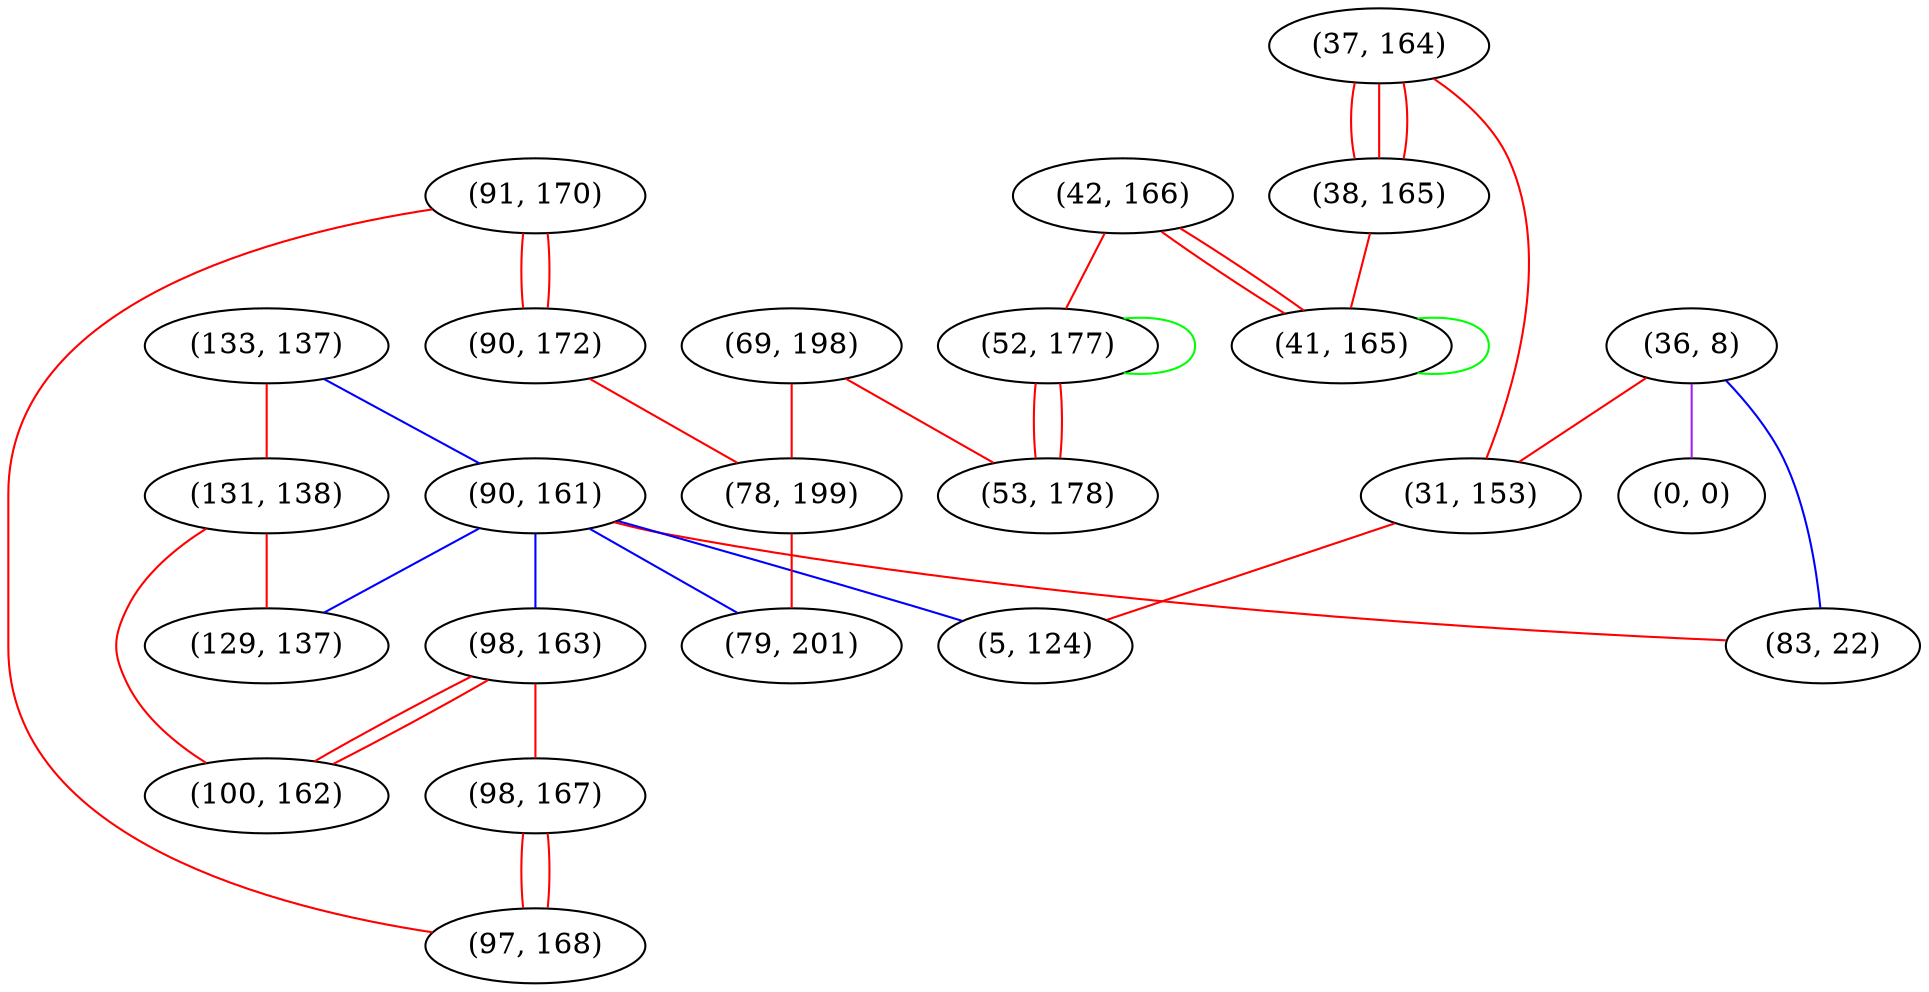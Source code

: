 graph "" {
"(133, 137)";
"(37, 164)";
"(90, 161)";
"(69, 198)";
"(42, 166)";
"(52, 177)";
"(38, 165)";
"(36, 8)";
"(131, 138)";
"(31, 153)";
"(0, 0)";
"(91, 170)";
"(98, 163)";
"(129, 137)";
"(83, 22)";
"(100, 162)";
"(53, 178)";
"(90, 172)";
"(98, 167)";
"(78, 199)";
"(97, 168)";
"(79, 201)";
"(41, 165)";
"(5, 124)";
"(133, 137)" -- "(131, 138)"  [color=red, key=0, weight=1];
"(133, 137)" -- "(90, 161)"  [color=blue, key=0, weight=3];
"(37, 164)" -- "(38, 165)"  [color=red, key=0, weight=1];
"(37, 164)" -- "(38, 165)"  [color=red, key=1, weight=1];
"(37, 164)" -- "(38, 165)"  [color=red, key=2, weight=1];
"(37, 164)" -- "(31, 153)"  [color=red, key=0, weight=1];
"(90, 161)" -- "(98, 163)"  [color=blue, key=0, weight=3];
"(90, 161)" -- "(129, 137)"  [color=blue, key=0, weight=3];
"(90, 161)" -- "(83, 22)"  [color=red, key=0, weight=1];
"(90, 161)" -- "(79, 201)"  [color=blue, key=0, weight=3];
"(90, 161)" -- "(5, 124)"  [color=blue, key=0, weight=3];
"(69, 198)" -- "(78, 199)"  [color=red, key=0, weight=1];
"(69, 198)" -- "(53, 178)"  [color=red, key=0, weight=1];
"(42, 166)" -- "(41, 165)"  [color=red, key=0, weight=1];
"(42, 166)" -- "(41, 165)"  [color=red, key=1, weight=1];
"(42, 166)" -- "(52, 177)"  [color=red, key=0, weight=1];
"(52, 177)" -- "(52, 177)"  [color=green, key=0, weight=2];
"(52, 177)" -- "(53, 178)"  [color=red, key=0, weight=1];
"(52, 177)" -- "(53, 178)"  [color=red, key=1, weight=1];
"(38, 165)" -- "(41, 165)"  [color=red, key=0, weight=1];
"(36, 8)" -- "(0, 0)"  [color=purple, key=0, weight=4];
"(36, 8)" -- "(83, 22)"  [color=blue, key=0, weight=3];
"(36, 8)" -- "(31, 153)"  [color=red, key=0, weight=1];
"(131, 138)" -- "(100, 162)"  [color=red, key=0, weight=1];
"(131, 138)" -- "(129, 137)"  [color=red, key=0, weight=1];
"(31, 153)" -- "(5, 124)"  [color=red, key=0, weight=1];
"(91, 170)" -- "(97, 168)"  [color=red, key=0, weight=1];
"(91, 170)" -- "(90, 172)"  [color=red, key=0, weight=1];
"(91, 170)" -- "(90, 172)"  [color=red, key=1, weight=1];
"(98, 163)" -- "(98, 167)"  [color=red, key=0, weight=1];
"(98, 163)" -- "(100, 162)"  [color=red, key=0, weight=1];
"(98, 163)" -- "(100, 162)"  [color=red, key=1, weight=1];
"(90, 172)" -- "(78, 199)"  [color=red, key=0, weight=1];
"(98, 167)" -- "(97, 168)"  [color=red, key=0, weight=1];
"(98, 167)" -- "(97, 168)"  [color=red, key=1, weight=1];
"(78, 199)" -- "(79, 201)"  [color=red, key=0, weight=1];
"(41, 165)" -- "(41, 165)"  [color=green, key=0, weight=2];
}
